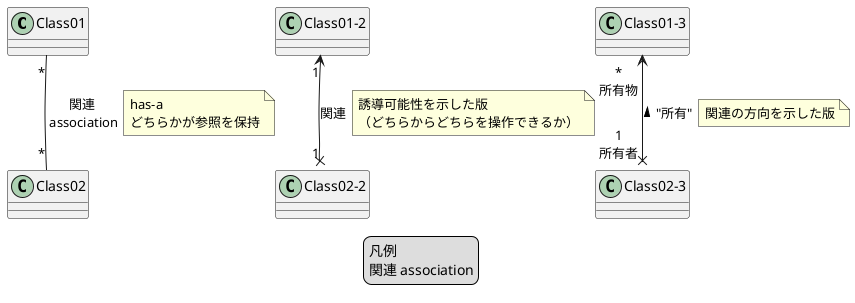 @startuml
/'
"Class01" "*" -- "*" "Class02" : "関連\n association"
'/
legend
凡例
関連 association
endlegend

"Class01" "*" -- "*" "Class02" : "関連\n association"
note right on link
has-a
どちらかが参照を保持
end note

"Class01-2" "1" <--x "1" "Class02-2" : "関連"
note right on link
誘導可能性を示した版
（どちらからどちらを操作できるか）
end note

/'
plantuml では多重度とロールを分ける記法がないため、うまいこと書くしかない
* は書く場所によってはエスケープが必要
'/
"Class01-3" "*\n所有物" <--x "1\n所有者" "Class02-3" : < "所有"
note right on link
関連の方向を示した版
end note


@enduml
